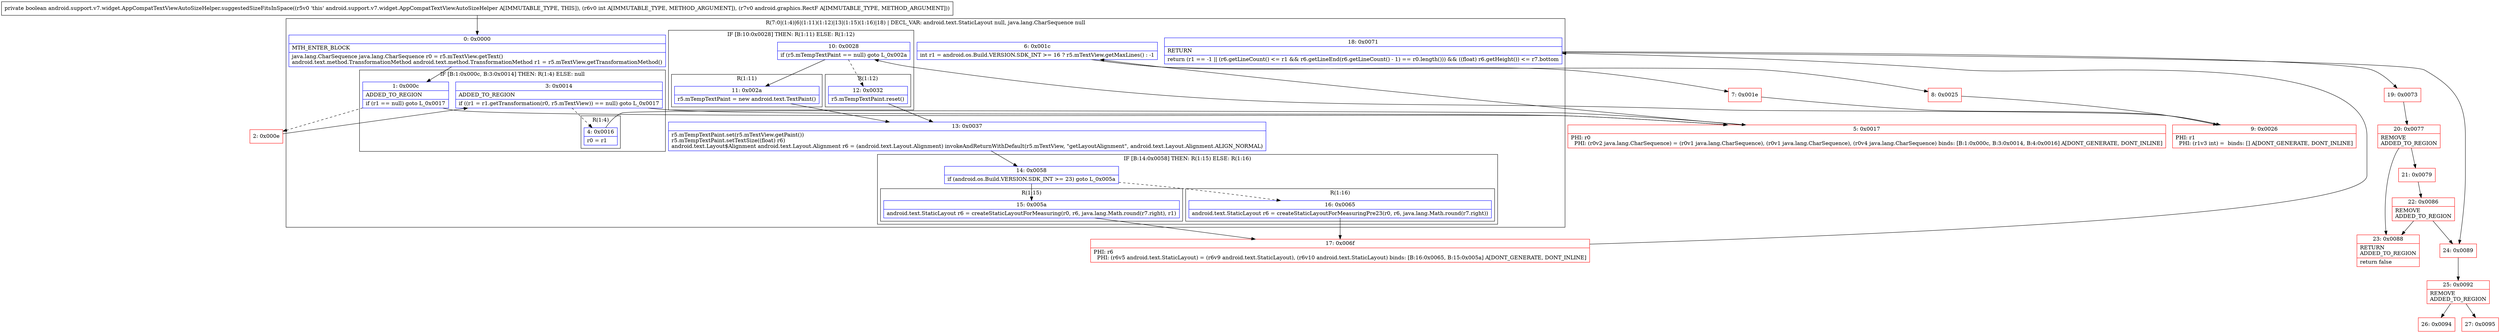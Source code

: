 digraph "CFG forandroid.support.v7.widget.AppCompatTextViewAutoSizeHelper.suggestedSizeFitsInSpace(ILandroid\/graphics\/RectF;)Z" {
subgraph cluster_Region_2126792171 {
label = "R(7:0|(1:4)|6|(1:11)(1:12)|13|(1:15)(1:16)|18) | DECL_VAR: android.text.StaticLayout null, java.lang.CharSequence null\l";
node [shape=record,color=blue];
Node_0 [shape=record,label="{0\:\ 0x0000|MTH_ENTER_BLOCK\l|java.lang.CharSequence java.lang.CharSequence r0 = r5.mTextView.getText()\landroid.text.method.TransformationMethod android.text.method.TransformationMethod r1 = r5.mTextView.getTransformationMethod()\l}"];
subgraph cluster_IfRegion_1463948836 {
label = "IF [B:1:0x000c, B:3:0x0014] THEN: R(1:4) ELSE: null";
node [shape=record,color=blue];
Node_1 [shape=record,label="{1\:\ 0x000c|ADDED_TO_REGION\l|if (r1 == null) goto L_0x0017\l}"];
Node_3 [shape=record,label="{3\:\ 0x0014|ADDED_TO_REGION\l|if ((r1 = r1.getTransformation(r0, r5.mTextView)) == null) goto L_0x0017\l}"];
subgraph cluster_Region_14608396 {
label = "R(1:4)";
node [shape=record,color=blue];
Node_4 [shape=record,label="{4\:\ 0x0016|r0 = r1\l}"];
}
}
Node_6 [shape=record,label="{6\:\ 0x001c|int r1 = android.os.Build.VERSION.SDK_INT \>= 16 ? r5.mTextView.getMaxLines() : \-1\l}"];
subgraph cluster_IfRegion_909329240 {
label = "IF [B:10:0x0028] THEN: R(1:11) ELSE: R(1:12)";
node [shape=record,color=blue];
Node_10 [shape=record,label="{10\:\ 0x0028|if (r5.mTempTextPaint == null) goto L_0x002a\l}"];
subgraph cluster_Region_1078887039 {
label = "R(1:11)";
node [shape=record,color=blue];
Node_11 [shape=record,label="{11\:\ 0x002a|r5.mTempTextPaint = new android.text.TextPaint()\l}"];
}
subgraph cluster_Region_328715096 {
label = "R(1:12)";
node [shape=record,color=blue];
Node_12 [shape=record,label="{12\:\ 0x0032|r5.mTempTextPaint.reset()\l}"];
}
}
Node_13 [shape=record,label="{13\:\ 0x0037|r5.mTempTextPaint.set(r5.mTextView.getPaint())\lr5.mTempTextPaint.setTextSize((float) r6)\landroid.text.Layout$Alignment android.text.Layout.Alignment r6 = (android.text.Layout.Alignment) invokeAndReturnWithDefault(r5.mTextView, \"getLayoutAlignment\", android.text.Layout.Alignment.ALIGN_NORMAL)\l}"];
subgraph cluster_IfRegion_2015564703 {
label = "IF [B:14:0x0058] THEN: R(1:15) ELSE: R(1:16)";
node [shape=record,color=blue];
Node_14 [shape=record,label="{14\:\ 0x0058|if (android.os.Build.VERSION.SDK_INT \>= 23) goto L_0x005a\l}"];
subgraph cluster_Region_725914143 {
label = "R(1:15)";
node [shape=record,color=blue];
Node_15 [shape=record,label="{15\:\ 0x005a|android.text.StaticLayout r6 = createStaticLayoutForMeasuring(r0, r6, java.lang.Math.round(r7.right), r1)\l}"];
}
subgraph cluster_Region_2004054401 {
label = "R(1:16)";
node [shape=record,color=blue];
Node_16 [shape=record,label="{16\:\ 0x0065|android.text.StaticLayout r6 = createStaticLayoutForMeasuringPre23(r0, r6, java.lang.Math.round(r7.right))\l}"];
}
}
Node_18 [shape=record,label="{18\:\ 0x0071|RETURN\l|return (r1 == \-1 \|\| (r6.getLineCount() \<= r1 && r6.getLineEnd(r6.getLineCount() \- 1) == r0.length())) && ((float) r6.getHeight()) \<= r7.bottom\l}"];
}
Node_2 [shape=record,color=red,label="{2\:\ 0x000e}"];
Node_5 [shape=record,color=red,label="{5\:\ 0x0017|PHI: r0 \l  PHI: (r0v2 java.lang.CharSequence) = (r0v1 java.lang.CharSequence), (r0v1 java.lang.CharSequence), (r0v4 java.lang.CharSequence) binds: [B:1:0x000c, B:3:0x0014, B:4:0x0016] A[DONT_GENERATE, DONT_INLINE]\l}"];
Node_7 [shape=record,color=red,label="{7\:\ 0x001e}"];
Node_8 [shape=record,color=red,label="{8\:\ 0x0025}"];
Node_9 [shape=record,color=red,label="{9\:\ 0x0026|PHI: r1 \l  PHI: (r1v3 int) =  binds: [] A[DONT_GENERATE, DONT_INLINE]\l}"];
Node_17 [shape=record,color=red,label="{17\:\ 0x006f|PHI: r6 \l  PHI: (r6v5 android.text.StaticLayout) = (r6v9 android.text.StaticLayout), (r6v10 android.text.StaticLayout) binds: [B:16:0x0065, B:15:0x005a] A[DONT_GENERATE, DONT_INLINE]\l}"];
Node_19 [shape=record,color=red,label="{19\:\ 0x0073}"];
Node_20 [shape=record,color=red,label="{20\:\ 0x0077|REMOVE\lADDED_TO_REGION\l}"];
Node_21 [shape=record,color=red,label="{21\:\ 0x0079}"];
Node_22 [shape=record,color=red,label="{22\:\ 0x0086|REMOVE\lADDED_TO_REGION\l}"];
Node_23 [shape=record,color=red,label="{23\:\ 0x0088|RETURN\lADDED_TO_REGION\l|return false\l}"];
Node_24 [shape=record,color=red,label="{24\:\ 0x0089}"];
Node_25 [shape=record,color=red,label="{25\:\ 0x0092|REMOVE\lADDED_TO_REGION\l}"];
Node_26 [shape=record,color=red,label="{26\:\ 0x0094}"];
Node_27 [shape=record,color=red,label="{27\:\ 0x0095}"];
MethodNode[shape=record,label="{private boolean android.support.v7.widget.AppCompatTextViewAutoSizeHelper.suggestedSizeFitsInSpace((r5v0 'this' android.support.v7.widget.AppCompatTextViewAutoSizeHelper A[IMMUTABLE_TYPE, THIS]), (r6v0 int A[IMMUTABLE_TYPE, METHOD_ARGUMENT]), (r7v0 android.graphics.RectF A[IMMUTABLE_TYPE, METHOD_ARGUMENT])) }"];
MethodNode -> Node_0;
Node_0 -> Node_1;
Node_1 -> Node_2[style=dashed];
Node_1 -> Node_5;
Node_3 -> Node_4[style=dashed];
Node_3 -> Node_5;
Node_4 -> Node_5;
Node_6 -> Node_7;
Node_6 -> Node_8;
Node_10 -> Node_11;
Node_10 -> Node_12[style=dashed];
Node_11 -> Node_13;
Node_12 -> Node_13;
Node_13 -> Node_14;
Node_14 -> Node_15;
Node_14 -> Node_16[style=dashed];
Node_15 -> Node_17;
Node_16 -> Node_17;
Node_18 -> Node_19;
Node_18 -> Node_24;
Node_2 -> Node_3;
Node_5 -> Node_6;
Node_7 -> Node_9;
Node_8 -> Node_9;
Node_9 -> Node_10;
Node_17 -> Node_18;
Node_19 -> Node_20;
Node_20 -> Node_21;
Node_20 -> Node_23;
Node_21 -> Node_22;
Node_22 -> Node_23;
Node_22 -> Node_24;
Node_24 -> Node_25;
Node_25 -> Node_26;
Node_25 -> Node_27;
}

